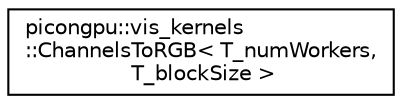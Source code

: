 digraph "Graphical Class Hierarchy"
{
 // LATEX_PDF_SIZE
  edge [fontname="Helvetica",fontsize="10",labelfontname="Helvetica",labelfontsize="10"];
  node [fontname="Helvetica",fontsize="10",shape=record];
  rankdir="LR";
  Node0 [label="picongpu::vis_kernels\l::ChannelsToRGB\< T_numWorkers,\l T_blockSize \>",height=0.2,width=0.4,color="black", fillcolor="white", style="filled",URL="$structpicongpu_1_1vis__kernels_1_1_channels_to_r_g_b.html",tooltip="convert channel value to an RGB color"];
}

